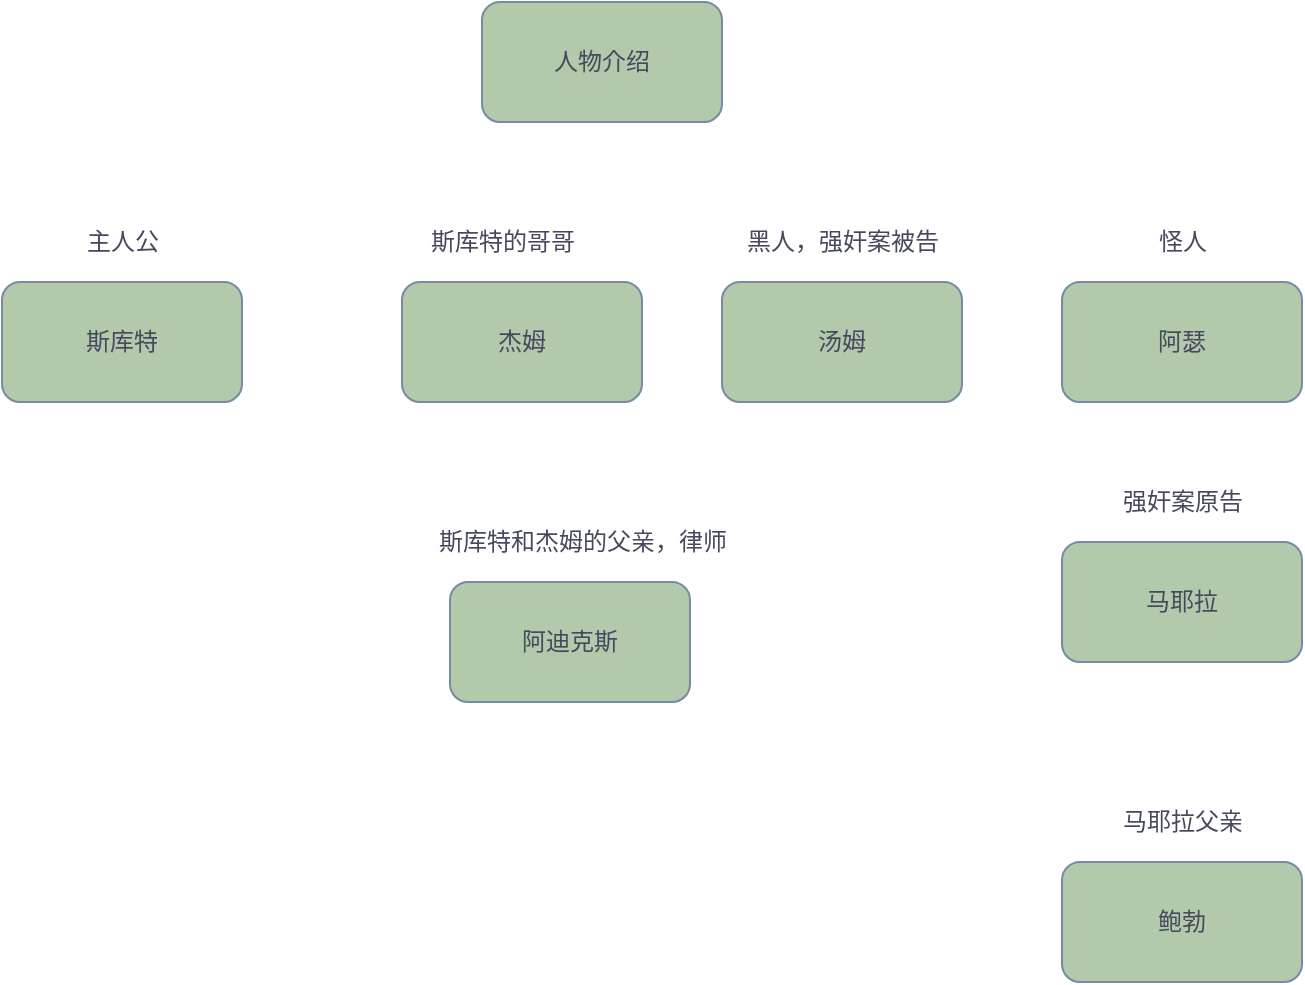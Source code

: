 <mxfile version="20.8.5" type="github">
  <diagram id="9OjSqcRy2-oI7cbM97lL" name="第 1 页">
    <mxGraphModel dx="1206" dy="714" grid="1" gridSize="10" guides="1" tooltips="1" connect="1" arrows="1" fold="1" page="1" pageScale="1" pageWidth="827" pageHeight="1169" math="0" shadow="0">
      <root>
        <mxCell id="0" />
        <mxCell id="1" parent="0" />
        <mxCell id="YfUdEmCJQRdxEmTbm3wy-1" value="人物介绍" style="rounded=1;whiteSpace=wrap;html=1;strokeColor=#788AA3;fontColor=#46495D;fillColor=#B2C9AB;" vertex="1" parent="1">
          <mxGeometry x="310" y="140" width="120" height="60" as="geometry" />
        </mxCell>
        <mxCell id="YfUdEmCJQRdxEmTbm3wy-2" value="斯库特" style="rounded=1;whiteSpace=wrap;html=1;strokeColor=#788AA3;fontColor=#46495D;fillColor=#B2C9AB;" vertex="1" parent="1">
          <mxGeometry x="70" y="280" width="120" height="60" as="geometry" />
        </mxCell>
        <mxCell id="YfUdEmCJQRdxEmTbm3wy-3" value="杰姆" style="rounded=1;whiteSpace=wrap;html=1;strokeColor=#788AA3;fontColor=#46495D;fillColor=#B2C9AB;" vertex="1" parent="1">
          <mxGeometry x="270" y="280" width="120" height="60" as="geometry" />
        </mxCell>
        <mxCell id="YfUdEmCJQRdxEmTbm3wy-4" value="汤姆" style="rounded=1;whiteSpace=wrap;html=1;strokeColor=#788AA3;fontColor=#46495D;fillColor=#B2C9AB;" vertex="1" parent="1">
          <mxGeometry x="430" y="280" width="120" height="60" as="geometry" />
        </mxCell>
        <mxCell id="YfUdEmCJQRdxEmTbm3wy-5" value="阿瑟" style="rounded=1;whiteSpace=wrap;html=1;strokeColor=#788AA3;fontColor=#46495D;fillColor=#B2C9AB;" vertex="1" parent="1">
          <mxGeometry x="600" y="280" width="120" height="60" as="geometry" />
        </mxCell>
        <mxCell id="YfUdEmCJQRdxEmTbm3wy-6" value="阿迪克斯" style="rounded=1;whiteSpace=wrap;html=1;strokeColor=#788AA3;fontColor=#46495D;fillColor=#B2C9AB;" vertex="1" parent="1">
          <mxGeometry x="294" y="430" width="120" height="60" as="geometry" />
        </mxCell>
        <mxCell id="YfUdEmCJQRdxEmTbm3wy-7" value="马耶拉" style="rounded=1;whiteSpace=wrap;html=1;strokeColor=#788AA3;fontColor=#46495D;fillColor=#B2C9AB;" vertex="1" parent="1">
          <mxGeometry x="600" y="410" width="120" height="60" as="geometry" />
        </mxCell>
        <mxCell id="YfUdEmCJQRdxEmTbm3wy-8" value="鲍勃" style="rounded=1;whiteSpace=wrap;html=1;strokeColor=#788AA3;fontColor=#46495D;fillColor=#B2C9AB;" vertex="1" parent="1">
          <mxGeometry x="600" y="570" width="120" height="60" as="geometry" />
        </mxCell>
        <mxCell id="YfUdEmCJQRdxEmTbm3wy-9" value="怪人" style="text;html=1;align=center;verticalAlign=middle;resizable=0;points=[];autosize=1;strokeColor=none;fillColor=none;fontColor=#46495D;" vertex="1" parent="1">
          <mxGeometry x="635" y="245" width="50" height="30" as="geometry" />
        </mxCell>
        <mxCell id="YfUdEmCJQRdxEmTbm3wy-10" value="黑人，强奸案被告" style="text;html=1;align=center;verticalAlign=middle;resizable=0;points=[];autosize=1;strokeColor=none;fillColor=none;fontColor=#46495D;" vertex="1" parent="1">
          <mxGeometry x="430" y="245" width="120" height="30" as="geometry" />
        </mxCell>
        <mxCell id="YfUdEmCJQRdxEmTbm3wy-11" value="斯库特的哥哥" style="text;html=1;align=center;verticalAlign=middle;resizable=0;points=[];autosize=1;strokeColor=none;fillColor=none;fontColor=#46495D;" vertex="1" parent="1">
          <mxGeometry x="270" y="245" width="100" height="30" as="geometry" />
        </mxCell>
        <mxCell id="YfUdEmCJQRdxEmTbm3wy-12" value="主人公" style="text;html=1;align=center;verticalAlign=middle;resizable=0;points=[];autosize=1;strokeColor=none;fillColor=none;fontColor=#46495D;" vertex="1" parent="1">
          <mxGeometry x="100" y="245" width="60" height="30" as="geometry" />
        </mxCell>
        <mxCell id="YfUdEmCJQRdxEmTbm3wy-15" value="斯库特和杰姆的父亲，律师" style="text;html=1;align=center;verticalAlign=middle;resizable=0;points=[];autosize=1;strokeColor=none;fillColor=none;fontColor=#46495D;" vertex="1" parent="1">
          <mxGeometry x="275" y="395" width="170" height="30" as="geometry" />
        </mxCell>
        <mxCell id="YfUdEmCJQRdxEmTbm3wy-16" value="强奸案原告" style="text;html=1;align=center;verticalAlign=middle;resizable=0;points=[];autosize=1;strokeColor=none;fillColor=none;fontColor=#46495D;" vertex="1" parent="1">
          <mxGeometry x="620" y="375" width="80" height="30" as="geometry" />
        </mxCell>
        <mxCell id="YfUdEmCJQRdxEmTbm3wy-17" value="马耶拉父亲" style="text;html=1;align=center;verticalAlign=middle;resizable=0;points=[];autosize=1;strokeColor=none;fillColor=none;fontColor=#46495D;" vertex="1" parent="1">
          <mxGeometry x="620" y="535" width="80" height="30" as="geometry" />
        </mxCell>
      </root>
    </mxGraphModel>
  </diagram>
</mxfile>
